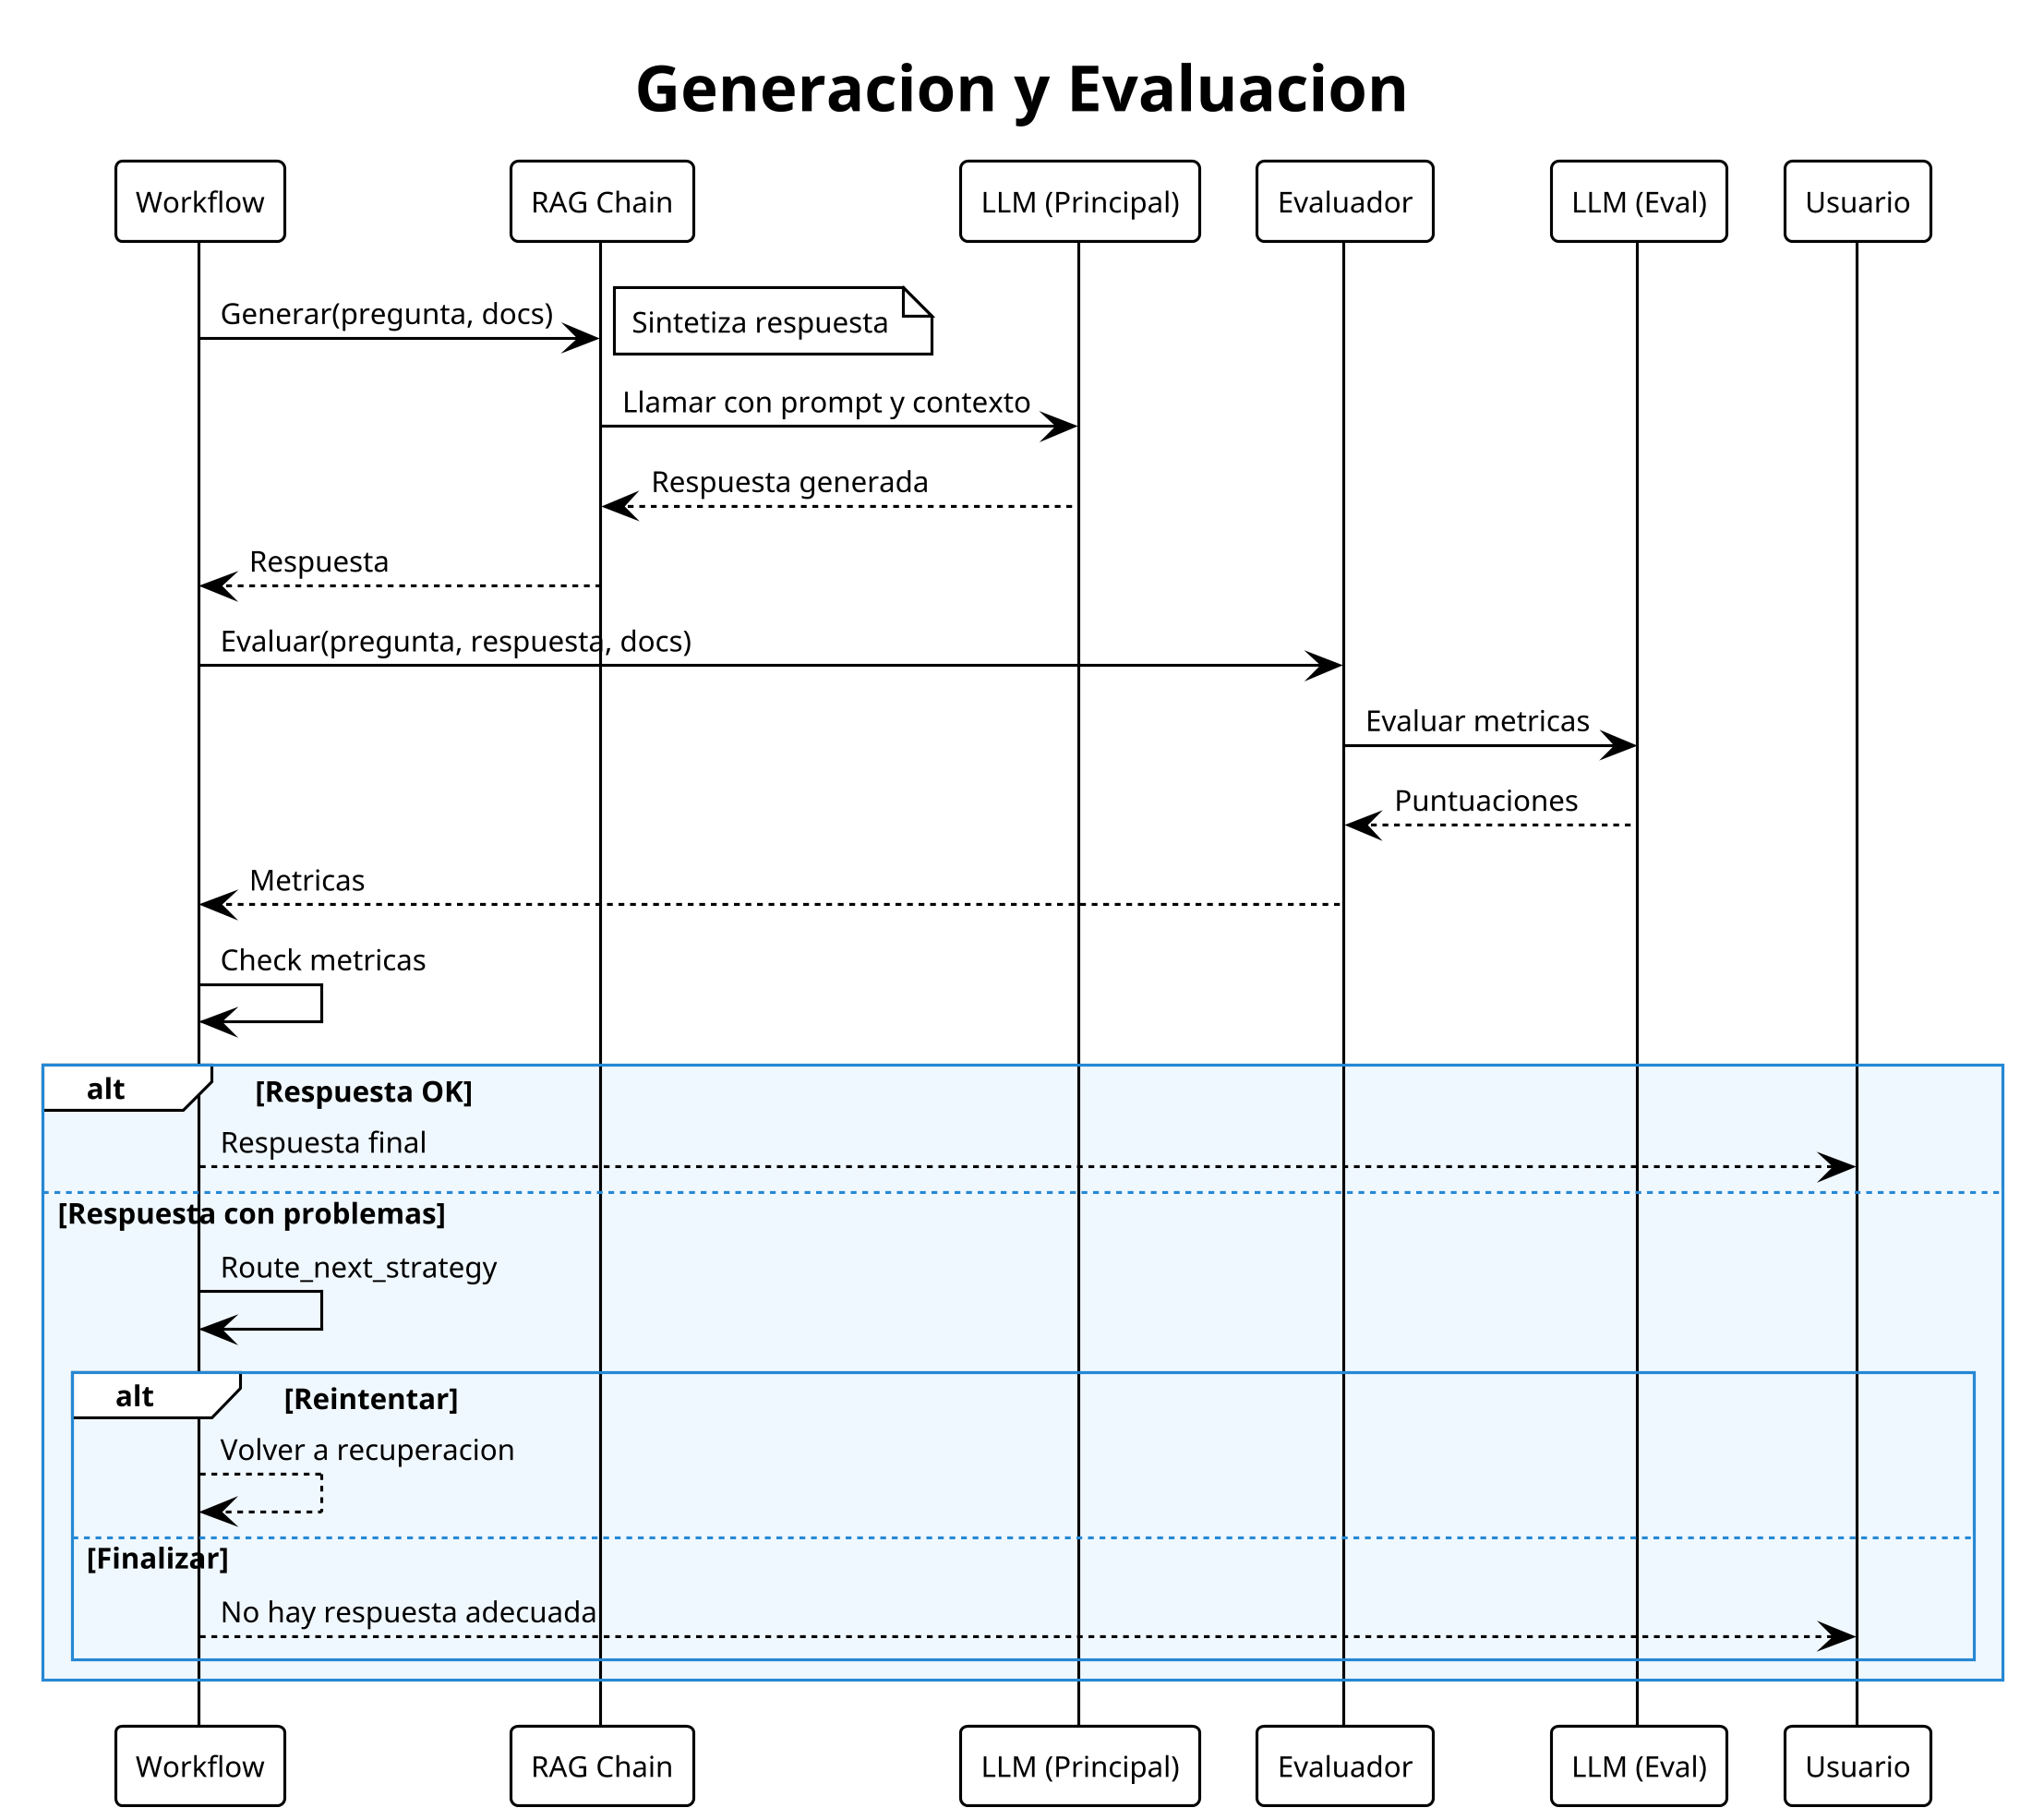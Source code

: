 @startuml
!theme plain
skinparam {
    dpi 300
    shadowing false
    backgroundColor transparent
    defaultFontName "Arial"
    defaultFontSize 10
    sequenceArrowThickness 1
    sequenceParticipant {
        padding 5
    }
    package {
        borderColor #2688d4
        backgroundColor #f0f8ff
    }
    database {
        borderColor #2688d4
        backgroundColor #add8e6
    }
}
title "Generacion y Evaluacion"

participant "Workflow" as Workflow
participant "RAG Chain" as RAGChain
participant "LLM (Principal)" as LLM
participant "Evaluador" as Evaluator
participant "LLM (Eval)" as LLM_Eval
participant "Usuario" as User

Workflow -> RAGChain: Generar(pregunta, docs)
note right: Sintetiza respuesta

RAGChain -> LLM: Llamar con prompt y contexto
LLM --> RAGChain: Respuesta generada
RAGChain --> Workflow: Respuesta

Workflow -> Evaluator: Evaluar(pregunta, respuesta, docs)

Evaluator -> LLM_Eval: Evaluar metricas
LLM_Eval --> Evaluator: Puntuaciones
Evaluator --> Workflow: Metricas

Workflow -> Workflow: Check metricas

alt Respuesta OK
    Workflow --> User: Respuesta final
else Respuesta con problemas
    Workflow -> Workflow: Route_next_strategy
    alt Reintentar
        Workflow --> Workflow: Volver a recuperacion
    else Finalizar
        Workflow --> User: No hay respuesta adecuada
    end
end

@enduml
